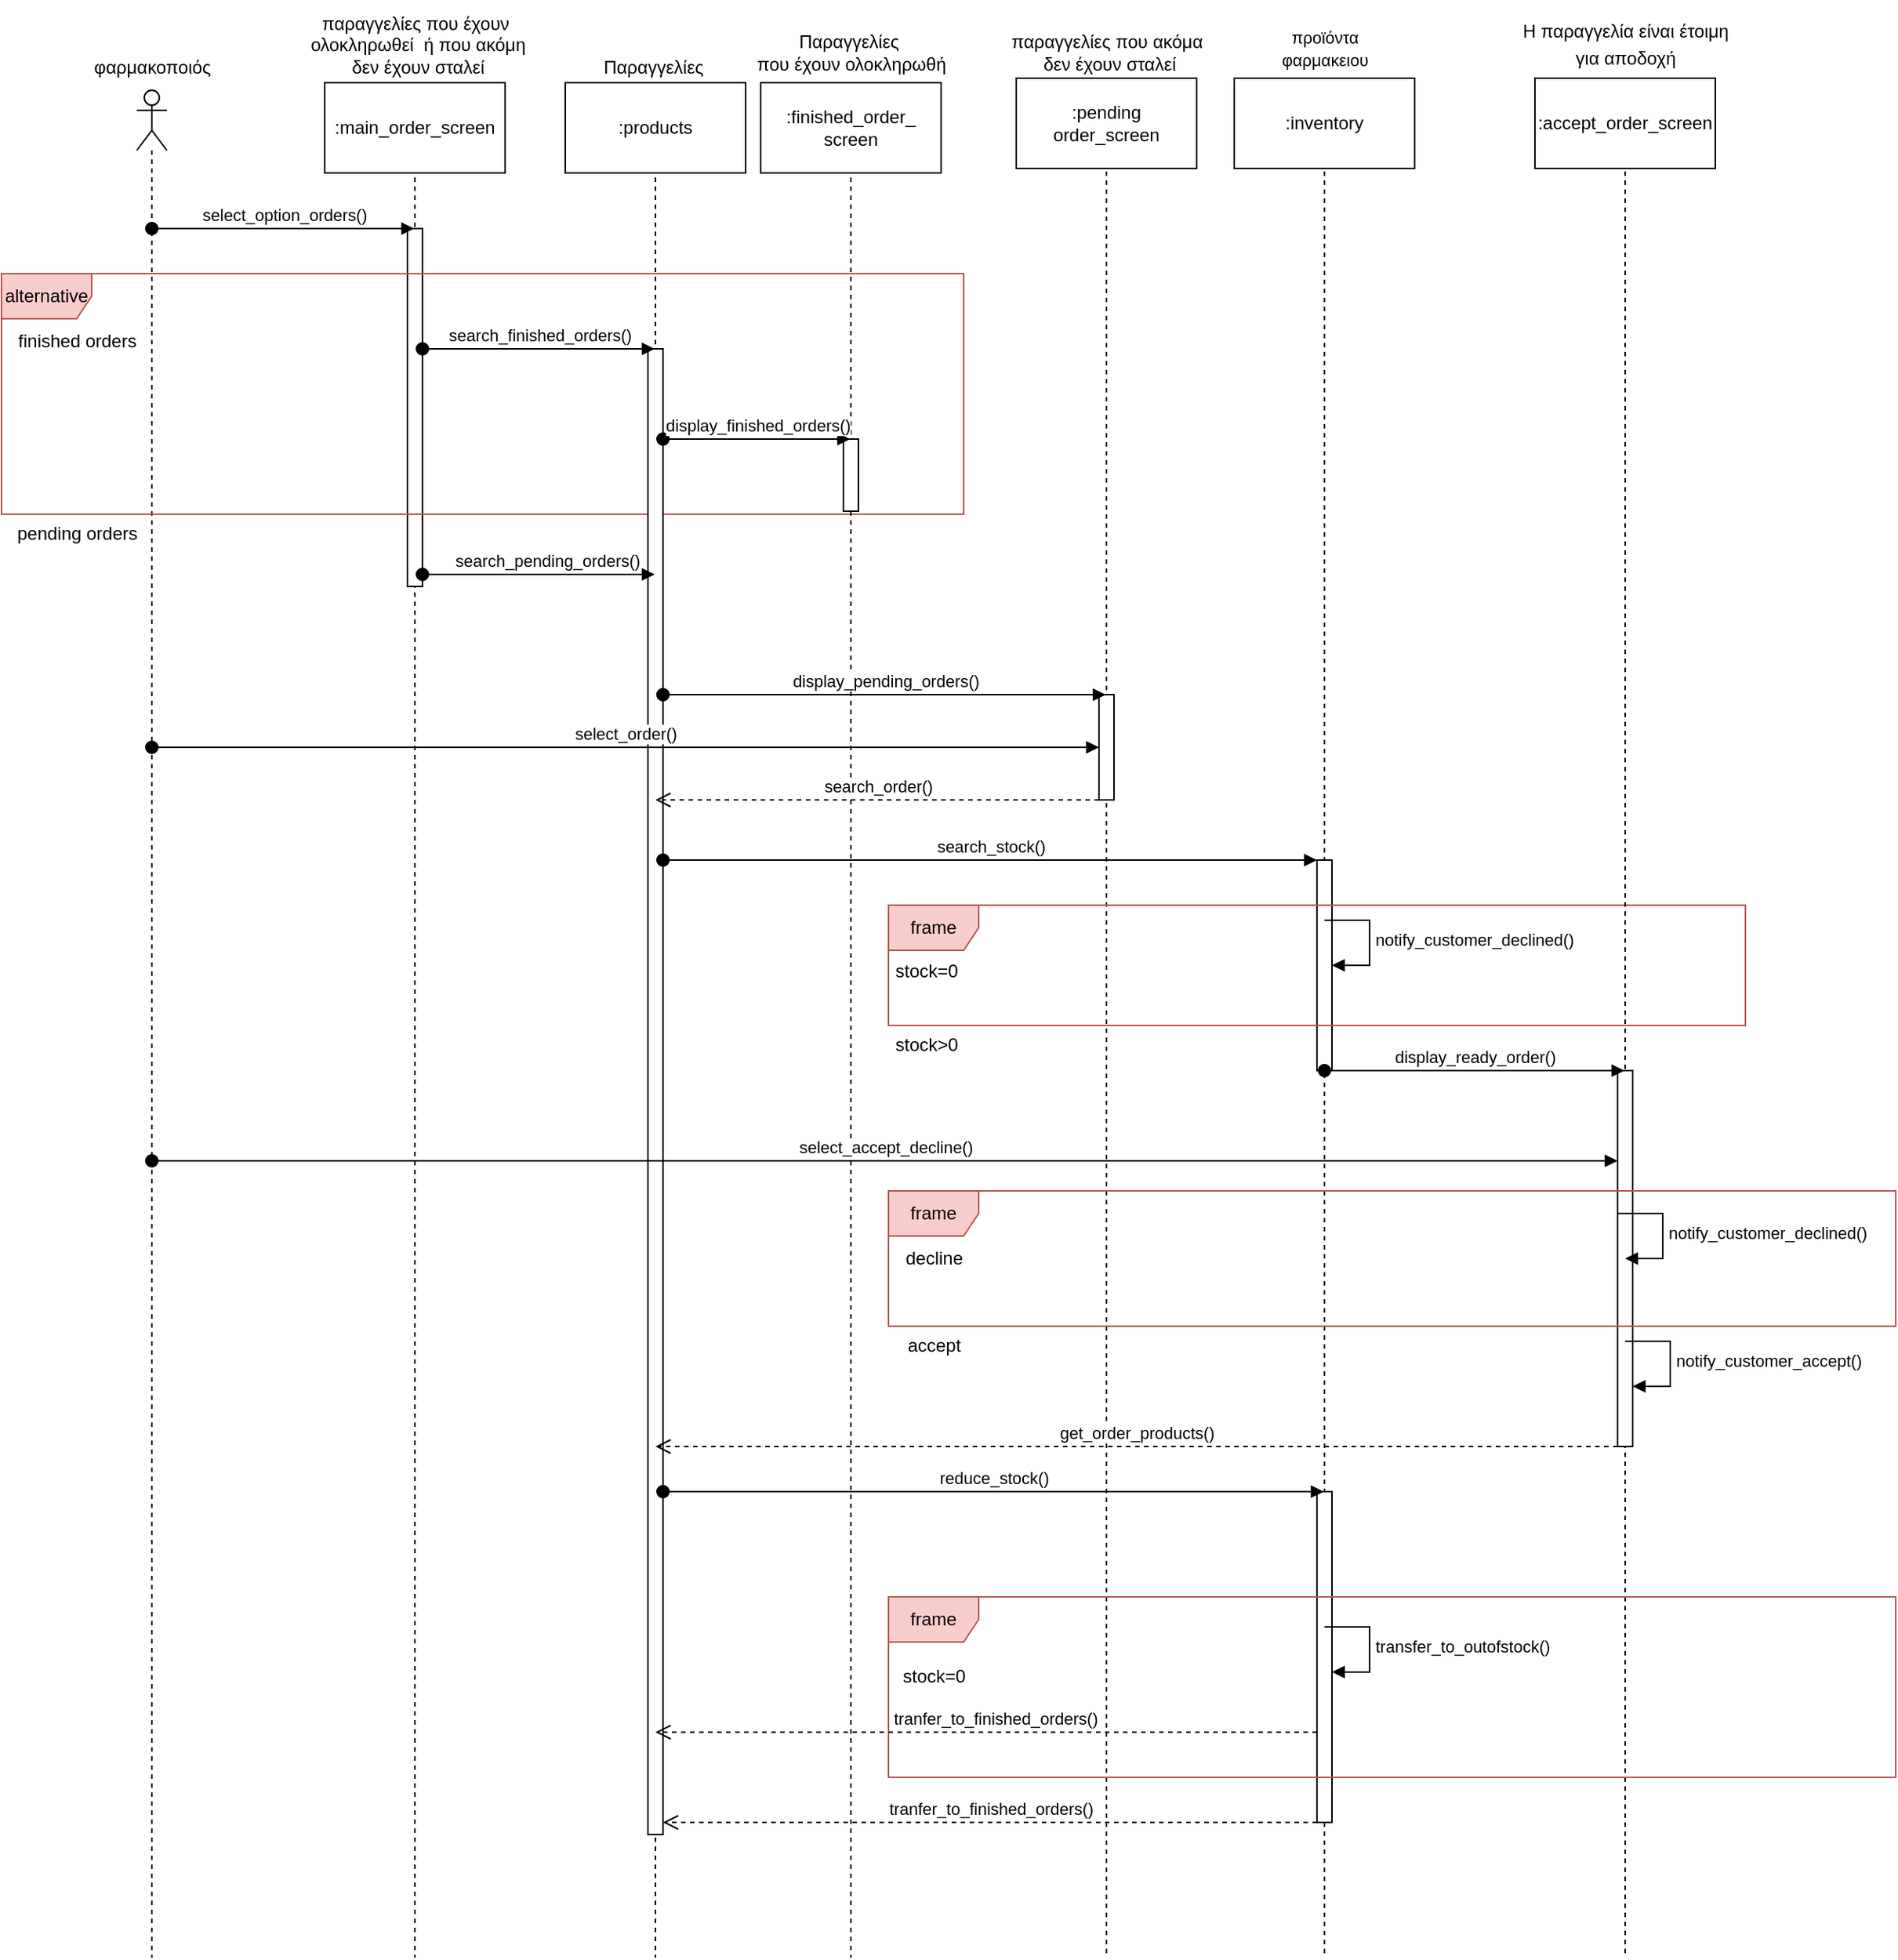 <mxfile version="21.2.8" type="device">
  <diagram name="Page-1" id="kONI2-lpgF3Xa1J8oByj">
    <mxGraphModel dx="1276" dy="606" grid="1" gridSize="10" guides="1" tooltips="1" connect="1" arrows="1" fold="1" page="1" pageScale="1" pageWidth="850" pageHeight="1100" math="0" shadow="0">
      <root>
        <mxCell id="0" />
        <mxCell id="1" parent="0" />
        <mxCell id="vUK2pE5NFXpl0ztqClt7-2" value="" style="shape=umlLifeline;perimeter=lifelinePerimeter;whiteSpace=wrap;html=1;container=1;dropTarget=0;collapsible=0;recursiveResize=0;outlineConnect=0;portConstraint=eastwest;newEdgeStyle={&quot;edgeStyle&quot;:&quot;elbowEdgeStyle&quot;,&quot;elbow&quot;:&quot;vertical&quot;,&quot;curved&quot;:0,&quot;rounded&quot;:0};participant=umlActor;" parent="1" vertex="1">
          <mxGeometry x="100" y="78" width="20" height="1242" as="geometry" />
        </mxCell>
        <mxCell id="vUK2pE5NFXpl0ztqClt7-3" value="φαρμακοποιός" style="text;html=1;align=center;verticalAlign=middle;resizable=0;points=[];autosize=1;strokeColor=none;fillColor=none;" parent="1" vertex="1">
          <mxGeometry x="60" y="48" width="100" height="30" as="geometry" />
        </mxCell>
        <mxCell id="vUK2pE5NFXpl0ztqClt7-4" value="" style="shape=umlLifeline;perimeter=lifelinePerimeter;whiteSpace=wrap;html=1;container=1;dropTarget=0;collapsible=0;recursiveResize=0;outlineConnect=0;portConstraint=eastwest;newEdgeStyle={&quot;edgeStyle&quot;:&quot;elbowEdgeStyle&quot;,&quot;elbow&quot;:&quot;vertical&quot;,&quot;curved&quot;:0,&quot;rounded&quot;:0};participant=umlBoundary;" parent="1" vertex="1">
          <mxGeometry x="260" y="78" width="50" height="1242" as="geometry" />
        </mxCell>
        <mxCell id="vUK2pE5NFXpl0ztqClt7-7" value="" style="html=1;points=[];perimeter=orthogonalPerimeter;outlineConnect=0;targetShapes=umlLifeline;portConstraint=eastwest;newEdgeStyle={&quot;edgeStyle&quot;:&quot;elbowEdgeStyle&quot;,&quot;elbow&quot;:&quot;vertical&quot;,&quot;curved&quot;:0,&quot;rounded&quot;:0};" parent="vUK2pE5NFXpl0ztqClt7-4" vertex="1">
          <mxGeometry x="20" y="92" width="10" height="238" as="geometry" />
        </mxCell>
        <mxCell id="vUK2pE5NFXpl0ztqClt7-5" value="παραγγελίες που έχουν&lt;br&gt;&amp;nbsp;ολοκληρωθεί&amp;nbsp; ή που ακόμη&lt;br&gt;&amp;nbsp;δεν έχουν σταλεί" style="text;html=1;align=center;verticalAlign=middle;resizable=0;points=[];autosize=1;strokeColor=none;fillColor=none;" parent="1" vertex="1">
          <mxGeometry x="200" y="18" width="170" height="60" as="geometry" />
        </mxCell>
        <mxCell id="vUK2pE5NFXpl0ztqClt7-6" value="select_option_orders()" style="html=1;verticalAlign=bottom;startArrow=oval;startFill=1;endArrow=block;startSize=8;edgeStyle=elbowEdgeStyle;elbow=vertical;curved=0;rounded=0;" parent="1" source="vUK2pE5NFXpl0ztqClt7-2" target="vUK2pE5NFXpl0ztqClt7-4" edge="1">
          <mxGeometry width="60" relative="1" as="geometry">
            <mxPoint x="150" y="160" as="sourcePoint" />
            <mxPoint x="210" y="160" as="targetPoint" />
            <Array as="points">
              <mxPoint x="250" y="170" />
            </Array>
          </mxGeometry>
        </mxCell>
        <mxCell id="vUK2pE5NFXpl0ztqClt7-8" value="alternative" style="shape=umlFrame;whiteSpace=wrap;html=1;pointerEvents=0;fillColor=#f8cecc;strokeColor=#b85450;" parent="1" vertex="1">
          <mxGeometry x="10" y="200" width="640" height="160" as="geometry" />
        </mxCell>
        <mxCell id="vUK2pE5NFXpl0ztqClt7-9" value="finished orders" style="text;html=1;align=center;verticalAlign=middle;resizable=0;points=[];autosize=1;strokeColor=none;fillColor=none;" parent="1" vertex="1">
          <mxGeometry x="10" y="230" width="100" height="30" as="geometry" />
        </mxCell>
        <mxCell id="vUK2pE5NFXpl0ztqClt7-10" value="" style="shape=umlLifeline;perimeter=lifelinePerimeter;whiteSpace=wrap;html=1;container=1;dropTarget=0;collapsible=0;recursiveResize=0;outlineConnect=0;portConstraint=eastwest;newEdgeStyle={&quot;edgeStyle&quot;:&quot;elbowEdgeStyle&quot;,&quot;elbow&quot;:&quot;vertical&quot;,&quot;curved&quot;:0,&quot;rounded&quot;:0};participant=umlEntity;" parent="1" vertex="1">
          <mxGeometry x="425" y="78" width="40" height="1242" as="geometry" />
        </mxCell>
        <mxCell id="vUK2pE5NFXpl0ztqClt7-13" value="" style="html=1;points=[];perimeter=orthogonalPerimeter;outlineConnect=0;targetShapes=umlLifeline;portConstraint=eastwest;newEdgeStyle={&quot;edgeStyle&quot;:&quot;elbowEdgeStyle&quot;,&quot;elbow&quot;:&quot;vertical&quot;,&quot;curved&quot;:0,&quot;rounded&quot;:0};" parent="vUK2pE5NFXpl0ztqClt7-10" vertex="1">
          <mxGeometry x="15" y="172" width="10" height="988" as="geometry" />
        </mxCell>
        <mxCell id="vUK2pE5NFXpl0ztqClt7-11" value="Παραγγελίες&amp;nbsp;" style="text;html=1;align=center;verticalAlign=middle;resizable=0;points=[];autosize=1;strokeColor=none;fillColor=none;" parent="1" vertex="1">
          <mxGeometry x="400" y="48" width="90" height="30" as="geometry" />
        </mxCell>
        <mxCell id="vUK2pE5NFXpl0ztqClt7-12" value="search_finished_orders()" style="html=1;verticalAlign=bottom;startArrow=oval;startFill=1;endArrow=block;startSize=8;edgeStyle=elbowEdgeStyle;elbow=vertical;curved=0;rounded=0;" parent="1" source="vUK2pE5NFXpl0ztqClt7-7" target="vUK2pE5NFXpl0ztqClt7-10" edge="1">
          <mxGeometry width="60" relative="1" as="geometry">
            <mxPoint x="350" y="250" as="sourcePoint" />
            <mxPoint x="410" y="250" as="targetPoint" />
            <Array as="points">
              <mxPoint x="420" y="250" />
            </Array>
          </mxGeometry>
        </mxCell>
        <mxCell id="vUK2pE5NFXpl0ztqClt7-14" value="" style="shape=umlLifeline;perimeter=lifelinePerimeter;whiteSpace=wrap;html=1;container=1;dropTarget=0;collapsible=0;recursiveResize=0;outlineConnect=0;portConstraint=eastwest;newEdgeStyle={&quot;edgeStyle&quot;:&quot;elbowEdgeStyle&quot;,&quot;elbow&quot;:&quot;vertical&quot;,&quot;curved&quot;:0,&quot;rounded&quot;:0};participant=umlBoundary;" parent="1" vertex="1">
          <mxGeometry x="550" y="78" width="50" height="1242" as="geometry" />
        </mxCell>
        <mxCell id="vUK2pE5NFXpl0ztqClt7-17" value="" style="html=1;points=[];perimeter=orthogonalPerimeter;outlineConnect=0;targetShapes=umlLifeline;portConstraint=eastwest;newEdgeStyle={&quot;edgeStyle&quot;:&quot;elbowEdgeStyle&quot;,&quot;elbow&quot;:&quot;vertical&quot;,&quot;curved&quot;:0,&quot;rounded&quot;:0};" parent="vUK2pE5NFXpl0ztqClt7-14" vertex="1">
          <mxGeometry x="20" y="232" width="10" height="48" as="geometry" />
        </mxCell>
        <mxCell id="vUK2pE5NFXpl0ztqClt7-15" value="Παραγγελίες&amp;nbsp;&lt;br&gt;που έχουν ολοκληρωθή" style="text;html=1;align=center;verticalAlign=middle;resizable=0;points=[];autosize=1;strokeColor=none;fillColor=none;" parent="1" vertex="1">
          <mxGeometry x="500" y="33" width="150" height="40" as="geometry" />
        </mxCell>
        <mxCell id="vUK2pE5NFXpl0ztqClt7-16" value="display_finished_orders()" style="html=1;verticalAlign=bottom;startArrow=oval;startFill=1;endArrow=block;startSize=8;edgeStyle=elbowEdgeStyle;elbow=vertical;curved=0;rounded=0;" parent="1" source="vUK2pE5NFXpl0ztqClt7-13" target="vUK2pE5NFXpl0ztqClt7-14" edge="1">
          <mxGeometry width="60" relative="1" as="geometry">
            <mxPoint x="480" y="299.5" as="sourcePoint" />
            <mxPoint x="540" y="299.5" as="targetPoint" />
            <Array as="points">
              <mxPoint x="490" y="310" />
              <mxPoint x="550" y="310" />
            </Array>
          </mxGeometry>
        </mxCell>
        <mxCell id="vUK2pE5NFXpl0ztqClt7-18" value="" style="shape=umlLifeline;perimeter=lifelinePerimeter;whiteSpace=wrap;html=1;container=1;dropTarget=0;collapsible=0;recursiveResize=0;outlineConnect=0;portConstraint=eastwest;newEdgeStyle={&quot;edgeStyle&quot;:&quot;elbowEdgeStyle&quot;,&quot;elbow&quot;:&quot;vertical&quot;,&quot;curved&quot;:0,&quot;rounded&quot;:0};participant=umlBoundary;" parent="1" vertex="1">
          <mxGeometry x="720" y="80" width="50" height="1240" as="geometry" />
        </mxCell>
        <mxCell id="vUK2pE5NFXpl0ztqClt7-25" value="" style="html=1;points=[];perimeter=orthogonalPerimeter;outlineConnect=0;targetShapes=umlLifeline;portConstraint=eastwest;newEdgeStyle={&quot;edgeStyle&quot;:&quot;elbowEdgeStyle&quot;,&quot;elbow&quot;:&quot;vertical&quot;,&quot;curved&quot;:0,&quot;rounded&quot;:0};" parent="vUK2pE5NFXpl0ztqClt7-18" vertex="1">
          <mxGeometry x="20" y="400" width="10" height="70" as="geometry" />
        </mxCell>
        <mxCell id="vUK2pE5NFXpl0ztqClt7-19" value="search_pending_orders()" style="html=1;verticalAlign=bottom;startArrow=oval;startFill=1;endArrow=block;startSize=8;edgeStyle=elbowEdgeStyle;elbow=vertical;curved=0;rounded=0;" parent="1" source="vUK2pE5NFXpl0ztqClt7-7" target="vUK2pE5NFXpl0ztqClt7-10" edge="1">
          <mxGeometry x="0.077" width="60" relative="1" as="geometry">
            <mxPoint x="460" y="400" as="sourcePoint" />
            <mxPoint x="430" y="400" as="targetPoint" />
            <Array as="points">
              <mxPoint x="400" y="400" />
              <mxPoint x="420" y="410" />
            </Array>
            <mxPoint as="offset" />
          </mxGeometry>
        </mxCell>
        <mxCell id="vUK2pE5NFXpl0ztqClt7-22" value="pending orders" style="text;html=1;align=center;verticalAlign=middle;resizable=0;points=[];autosize=1;strokeColor=none;fillColor=none;" parent="1" vertex="1">
          <mxGeometry x="10" y="358" width="100" height="30" as="geometry" />
        </mxCell>
        <mxCell id="vUK2pE5NFXpl0ztqClt7-23" value="παραγγελίες που ακόμα&lt;br&gt;&amp;nbsp;δεν έχουν σταλεί" style="text;html=1;align=center;verticalAlign=middle;resizable=0;points=[];autosize=1;strokeColor=none;fillColor=none;" parent="1" vertex="1">
          <mxGeometry x="670" y="33" width="150" height="40" as="geometry" />
        </mxCell>
        <mxCell id="vUK2pE5NFXpl0ztqClt7-24" value="display_pending_orders()" style="html=1;verticalAlign=bottom;startArrow=oval;startFill=1;endArrow=block;startSize=8;edgeStyle=elbowEdgeStyle;elbow=vertical;curved=0;rounded=0;" parent="1" target="vUK2pE5NFXpl0ztqClt7-18" edge="1">
          <mxGeometry width="60" relative="1" as="geometry">
            <mxPoint x="450" y="480" as="sourcePoint" />
            <mxPoint x="660" y="590" as="targetPoint" />
            <Array as="points">
              <mxPoint x="670" y="480" />
            </Array>
          </mxGeometry>
        </mxCell>
        <mxCell id="vUK2pE5NFXpl0ztqClt7-26" value="select_order()" style="html=1;verticalAlign=bottom;startArrow=oval;startFill=1;endArrow=block;startSize=8;edgeStyle=elbowEdgeStyle;elbow=vertical;curved=0;rounded=0;" parent="1" source="vUK2pE5NFXpl0ztqClt7-2" target="vUK2pE5NFXpl0ztqClt7-25" edge="1">
          <mxGeometry width="60" relative="1" as="geometry">
            <mxPoint x="600" y="590" as="sourcePoint" />
            <mxPoint x="660" y="590" as="targetPoint" />
          </mxGeometry>
        </mxCell>
        <mxCell id="vUK2pE5NFXpl0ztqClt7-27" value="" style="shape=umlLifeline;perimeter=lifelinePerimeter;whiteSpace=wrap;html=1;container=1;dropTarget=0;collapsible=0;recursiveResize=0;outlineConnect=0;portConstraint=eastwest;newEdgeStyle={&quot;edgeStyle&quot;:&quot;elbowEdgeStyle&quot;,&quot;elbow&quot;:&quot;vertical&quot;,&quot;curved&quot;:0,&quot;rounded&quot;:0};participant=umlEntity;" parent="1" vertex="1">
          <mxGeometry x="870" y="80" width="40" height="1240" as="geometry" />
        </mxCell>
        <mxCell id="vUK2pE5NFXpl0ztqClt7-31" value="" style="html=1;points=[];perimeter=orthogonalPerimeter;outlineConnect=0;targetShapes=umlLifeline;portConstraint=eastwest;newEdgeStyle={&quot;edgeStyle&quot;:&quot;elbowEdgeStyle&quot;,&quot;elbow&quot;:&quot;vertical&quot;,&quot;curved&quot;:0,&quot;rounded&quot;:0};" parent="vUK2pE5NFXpl0ztqClt7-27" vertex="1">
          <mxGeometry x="15" y="510" width="10" height="140" as="geometry" />
        </mxCell>
        <mxCell id="vUK2pE5NFXpl0ztqClt7-59" value="" style="html=1;points=[];perimeter=orthogonalPerimeter;outlineConnect=0;targetShapes=umlLifeline;portConstraint=eastwest;newEdgeStyle={&quot;edgeStyle&quot;:&quot;elbowEdgeStyle&quot;,&quot;elbow&quot;:&quot;vertical&quot;,&quot;curved&quot;:0,&quot;rounded&quot;:0};" parent="vUK2pE5NFXpl0ztqClt7-27" vertex="1">
          <mxGeometry x="15" y="930" width="10" height="220" as="geometry" />
        </mxCell>
        <mxCell id="vUK2pE5NFXpl0ztqClt7-29" value="&lt;font style=&quot;font-size: 11px;&quot;&gt;προϊόντα&lt;br style=&quot;border-color: var(--border-color); background-color: rgb(255, 255, 255);&quot;&gt;&lt;span style=&quot;background-color: rgb(255, 255, 255);&quot;&gt;φαρμακειου&lt;/span&gt;&lt;/font&gt;" style="text;html=1;align=center;verticalAlign=middle;resizable=0;points=[];autosize=1;strokeColor=none;fillColor=none;" parent="1" vertex="1">
          <mxGeometry x="850" y="30" width="80" height="40" as="geometry" />
        </mxCell>
        <mxCell id="vUK2pE5NFXpl0ztqClt7-32" value="frame" style="shape=umlFrame;whiteSpace=wrap;html=1;pointerEvents=0;fillColor=#f8cecc;strokeColor=#b85450;" parent="1" vertex="1">
          <mxGeometry x="600" y="620" width="570" height="80" as="geometry" />
        </mxCell>
        <mxCell id="vUK2pE5NFXpl0ztqClt7-33" value="stock=0" style="text;html=1;align=center;verticalAlign=middle;resizable=0;points=[];autosize=1;strokeColor=none;fillColor=none;" parent="1" vertex="1">
          <mxGeometry x="590" y="649" width="70" height="30" as="geometry" />
        </mxCell>
        <mxCell id="vUK2pE5NFXpl0ztqClt7-35" value="notify_customer_declined()" style="html=1;align=left;spacingLeft=2;endArrow=block;rounded=0;edgeStyle=orthogonalEdgeStyle;curved=0;rounded=0;" parent="1" edge="1">
          <mxGeometry relative="1" as="geometry">
            <mxPoint x="890" y="630" as="sourcePoint" />
            <Array as="points">
              <mxPoint x="920" y="630" />
              <mxPoint x="920" y="660" />
            </Array>
            <mxPoint x="895" y="660" as="targetPoint" />
          </mxGeometry>
        </mxCell>
        <mxCell id="vUK2pE5NFXpl0ztqClt7-37" value="stock&amp;gt;0" style="text;html=1;align=center;verticalAlign=middle;resizable=0;points=[];autosize=1;strokeColor=none;fillColor=none;" parent="1" vertex="1">
          <mxGeometry x="590" y="698" width="70" height="30" as="geometry" />
        </mxCell>
        <mxCell id="vUK2pE5NFXpl0ztqClt7-38" value="search_order()" style="html=1;verticalAlign=bottom;endArrow=open;dashed=1;endSize=8;edgeStyle=elbowEdgeStyle;elbow=vertical;curved=0;rounded=0;" parent="1" source="vUK2pE5NFXpl0ztqClt7-25" target="vUK2pE5NFXpl0ztqClt7-10" edge="1">
          <mxGeometry relative="1" as="geometry">
            <mxPoint x="570" y="540" as="sourcePoint" />
            <mxPoint x="490" y="540" as="targetPoint" />
            <Array as="points">
              <mxPoint x="540" y="550" />
              <mxPoint x="510" y="560" />
            </Array>
          </mxGeometry>
        </mxCell>
        <mxCell id="vUK2pE5NFXpl0ztqClt7-41" value="search_stock()" style="html=1;verticalAlign=bottom;startArrow=oval;startFill=1;endArrow=block;startSize=8;edgeStyle=elbowEdgeStyle;elbow=vertical;curved=0;rounded=0;" parent="1" target="vUK2pE5NFXpl0ztqClt7-31" edge="1">
          <mxGeometry width="60" relative="1" as="geometry">
            <mxPoint x="450" y="590" as="sourcePoint" />
            <mxPoint x="720" y="590" as="targetPoint" />
            <Array as="points">
              <mxPoint x="850" y="590" />
              <mxPoint x="490" y="600" />
            </Array>
          </mxGeometry>
        </mxCell>
        <mxCell id="vUK2pE5NFXpl0ztqClt7-42" value="" style="shape=umlLifeline;perimeter=lifelinePerimeter;whiteSpace=wrap;html=1;container=1;dropTarget=0;collapsible=0;recursiveResize=0;outlineConnect=0;portConstraint=eastwest;newEdgeStyle={&quot;edgeStyle&quot;:&quot;elbowEdgeStyle&quot;,&quot;elbow&quot;:&quot;vertical&quot;,&quot;curved&quot;:0,&quot;rounded&quot;:0};participant=umlBoundary;" parent="1" vertex="1">
          <mxGeometry x="1065" y="80" width="50" height="1240" as="geometry" />
        </mxCell>
        <mxCell id="vUK2pE5NFXpl0ztqClt7-45" value="" style="html=1;points=[];perimeter=orthogonalPerimeter;outlineConnect=0;targetShapes=umlLifeline;portConstraint=eastwest;newEdgeStyle={&quot;edgeStyle&quot;:&quot;elbowEdgeStyle&quot;,&quot;elbow&quot;:&quot;vertical&quot;,&quot;curved&quot;:0,&quot;rounded&quot;:0};" parent="vUK2pE5NFXpl0ztqClt7-42" vertex="1">
          <mxGeometry x="20" y="650" width="10" height="250" as="geometry" />
        </mxCell>
        <mxCell id="vUK2pE5NFXpl0ztqClt7-43" value="&lt;font style=&quot;font-size: 12px;&quot;&gt;H&lt;span style=&quot;border-color: var(--border-color); background-color: rgb(255, 255, 255); line-height: 17.12px; font-family: Arial, sans-serif;&quot;&gt;&amp;nbsp;παραγγελία είναι έτοιμη&lt;br style=&quot;border-color: var(--border-color);&quot;&gt;για αποδοχή&lt;/span&gt;&lt;/font&gt;" style="text;html=1;align=center;verticalAlign=middle;resizable=0;points=[];autosize=1;strokeColor=none;fillColor=none;" parent="1" vertex="1">
          <mxGeometry x="1010" y="23" width="160" height="50" as="geometry" />
        </mxCell>
        <mxCell id="vUK2pE5NFXpl0ztqClt7-44" value="display_ready_order()" style="html=1;verticalAlign=bottom;startArrow=oval;startFill=1;endArrow=block;startSize=8;edgeStyle=elbowEdgeStyle;elbow=vertical;curved=0;rounded=0;" parent="1" source="vUK2pE5NFXpl0ztqClt7-27" target="vUK2pE5NFXpl0ztqClt7-42" edge="1">
          <mxGeometry width="60" relative="1" as="geometry">
            <mxPoint x="970" y="740" as="sourcePoint" />
            <mxPoint x="1030" y="740" as="targetPoint" />
            <Array as="points">
              <mxPoint x="1030" y="730" />
            </Array>
          </mxGeometry>
        </mxCell>
        <mxCell id="vUK2pE5NFXpl0ztqClt7-46" value="select_accept_decline()" style="html=1;verticalAlign=bottom;startArrow=oval;startFill=1;endArrow=block;startSize=8;edgeStyle=elbowEdgeStyle;elbow=vertical;curved=0;rounded=0;" parent="1" source="vUK2pE5NFXpl0ztqClt7-2" target="vUK2pE5NFXpl0ztqClt7-45" edge="1">
          <mxGeometry width="60" relative="1" as="geometry">
            <mxPoint x="150" y="740" as="sourcePoint" />
            <mxPoint x="210" y="740" as="targetPoint" />
            <Array as="points">
              <mxPoint x="1020" y="790" />
            </Array>
          </mxGeometry>
        </mxCell>
        <mxCell id="vUK2pE5NFXpl0ztqClt7-47" value="frame" style="shape=umlFrame;whiteSpace=wrap;html=1;pointerEvents=0;fillColor=#f8cecc;strokeColor=#b85450;" parent="1" vertex="1">
          <mxGeometry x="600" y="810" width="670" height="90" as="geometry" />
        </mxCell>
        <mxCell id="vUK2pE5NFXpl0ztqClt7-48" value="decline" style="text;html=1;align=center;verticalAlign=middle;resizable=0;points=[];autosize=1;strokeColor=none;fillColor=none;" parent="1" vertex="1">
          <mxGeometry x="600" y="840" width="60" height="30" as="geometry" />
        </mxCell>
        <mxCell id="vUK2pE5NFXpl0ztqClt7-50" value="notify_customer_declined()" style="html=1;align=left;spacingLeft=2;endArrow=block;rounded=0;edgeStyle=orthogonalEdgeStyle;curved=0;rounded=0;" parent="1" edge="1">
          <mxGeometry relative="1" as="geometry">
            <mxPoint x="1085" y="825" as="sourcePoint" />
            <Array as="points">
              <mxPoint x="1115" y="855" />
            </Array>
            <mxPoint x="1090" y="855" as="targetPoint" />
          </mxGeometry>
        </mxCell>
        <mxCell id="vUK2pE5NFXpl0ztqClt7-53" value="accept" style="text;html=1;align=center;verticalAlign=middle;resizable=0;points=[];autosize=1;strokeColor=none;fillColor=none;" parent="1" vertex="1">
          <mxGeometry x="600" y="898" width="60" height="30" as="geometry" />
        </mxCell>
        <mxCell id="vUK2pE5NFXpl0ztqClt7-57" value="notify_customer_accept()" style="html=1;align=left;spacingLeft=2;endArrow=block;rounded=0;edgeStyle=orthogonalEdgeStyle;curved=0;rounded=0;" parent="1" edge="1">
          <mxGeometry x="0.012" relative="1" as="geometry">
            <mxPoint x="1090" y="910" as="sourcePoint" />
            <Array as="points">
              <mxPoint x="1120" y="940" />
            </Array>
            <mxPoint x="1095" y="940" as="targetPoint" />
            <mxPoint as="offset" />
          </mxGeometry>
        </mxCell>
        <mxCell id="vUK2pE5NFXpl0ztqClt7-58" value="get_order_products()" style="html=1;verticalAlign=bottom;endArrow=open;dashed=1;endSize=8;edgeStyle=elbowEdgeStyle;elbow=vertical;curved=0;rounded=0;" parent="1" source="vUK2pE5NFXpl0ztqClt7-45" target="vUK2pE5NFXpl0ztqClt7-10" edge="1">
          <mxGeometry relative="1" as="geometry">
            <mxPoint x="1040" y="980" as="sourcePoint" />
            <mxPoint x="960" y="980" as="targetPoint" />
            <Array as="points">
              <mxPoint x="930" y="980" />
            </Array>
          </mxGeometry>
        </mxCell>
        <mxCell id="vUK2pE5NFXpl0ztqClt7-60" value="frame" style="shape=umlFrame;whiteSpace=wrap;html=1;pointerEvents=0;fillColor=#f8cecc;strokeColor=#b85450;" parent="1" vertex="1">
          <mxGeometry x="600" y="1080" width="670" height="120" as="geometry" />
        </mxCell>
        <mxCell id="vUK2pE5NFXpl0ztqClt7-61" value="reduce_stock()" style="html=1;verticalAlign=bottom;startArrow=oval;startFill=1;endArrow=block;startSize=8;edgeStyle=elbowEdgeStyle;elbow=vertical;curved=0;rounded=0;" parent="1" source="vUK2pE5NFXpl0ztqClt7-13" target="vUK2pE5NFXpl0ztqClt7-27" edge="1">
          <mxGeometry width="60" relative="1" as="geometry">
            <mxPoint x="670" y="1010" as="sourcePoint" />
            <mxPoint x="730" y="1010" as="targetPoint" />
            <Array as="points">
              <mxPoint x="800" y="1010" />
            </Array>
          </mxGeometry>
        </mxCell>
        <mxCell id="vUK2pE5NFXpl0ztqClt7-62" value="stock=0" style="text;html=1;align=center;verticalAlign=middle;resizable=0;points=[];autosize=1;strokeColor=none;fillColor=none;" parent="1" vertex="1">
          <mxGeometry x="595" y="1118" width="70" height="30" as="geometry" />
        </mxCell>
        <mxCell id="vUK2pE5NFXpl0ztqClt7-64" value="transfer_to_outofstock()" style="html=1;align=left;spacingLeft=2;endArrow=block;rounded=0;edgeStyle=orthogonalEdgeStyle;curved=0;rounded=0;" parent="1" edge="1">
          <mxGeometry relative="1" as="geometry">
            <mxPoint x="890" y="1100" as="sourcePoint" />
            <Array as="points">
              <mxPoint x="920" y="1130" />
            </Array>
            <mxPoint x="895" y="1130" as="targetPoint" />
          </mxGeometry>
        </mxCell>
        <mxCell id="vUK2pE5NFXpl0ztqClt7-65" value="tranfer_to_finished_orders()" style="html=1;verticalAlign=bottom;endArrow=open;dashed=1;endSize=8;edgeStyle=elbowEdgeStyle;elbow=vertical;curved=0;rounded=0;" parent="1" source="vUK2pE5NFXpl0ztqClt7-59" target="vUK2pE5NFXpl0ztqClt7-10" edge="1">
          <mxGeometry x="-0.024" relative="1" as="geometry">
            <mxPoint x="690" y="1179.5" as="sourcePoint" />
            <mxPoint x="610" y="1179.5" as="targetPoint" />
            <Array as="points">
              <mxPoint x="850" y="1170" />
            </Array>
            <mxPoint as="offset" />
          </mxGeometry>
        </mxCell>
        <mxCell id="vUK2pE5NFXpl0ztqClt7-68" value="tranfer_to_finished_orders()" style="html=1;verticalAlign=bottom;endArrow=open;dashed=1;endSize=8;edgeStyle=elbowEdgeStyle;elbow=vertical;curved=0;rounded=0;" parent="1" source="vUK2pE5NFXpl0ztqClt7-59" target="vUK2pE5NFXpl0ztqClt7-13" edge="1">
          <mxGeometry relative="1" as="geometry">
            <mxPoint x="690" y="1220" as="sourcePoint" />
            <mxPoint x="245" y="1220" as="targetPoint" />
            <Array as="points">
              <mxPoint x="480" y="1230" />
            </Array>
          </mxGeometry>
        </mxCell>
        <mxCell id="s2-HetEQDLqAQhIi1REy-1" value=":main_order_screen" style="whiteSpace=wrap;html=1;" parent="1" vertex="1">
          <mxGeometry x="225" y="73" width="120" height="60" as="geometry" />
        </mxCell>
        <mxCell id="s2-HetEQDLqAQhIi1REy-2" value=":products" style="whiteSpace=wrap;html=1;" parent="1" vertex="1">
          <mxGeometry x="385" y="73" width="120" height="60" as="geometry" />
        </mxCell>
        <mxCell id="s2-HetEQDLqAQhIi1REy-3" value=":finished_order_&lt;br&gt;screen" style="whiteSpace=wrap;html=1;" parent="1" vertex="1">
          <mxGeometry x="515" y="73" width="120" height="60" as="geometry" />
        </mxCell>
        <mxCell id="s2-HetEQDLqAQhIi1REy-4" value=":pending order_screen" style="whiteSpace=wrap;html=1;" parent="1" vertex="1">
          <mxGeometry x="685" y="70" width="120" height="60" as="geometry" />
        </mxCell>
        <mxCell id="s2-HetEQDLqAQhIi1REy-6" value=":inventory" style="whiteSpace=wrap;html=1;" parent="1" vertex="1">
          <mxGeometry x="830" y="70" width="120" height="60" as="geometry" />
        </mxCell>
        <mxCell id="s2-HetEQDLqAQhIi1REy-7" value=":accept_order_screen" style="whiteSpace=wrap;html=1;" parent="1" vertex="1">
          <mxGeometry x="1030" y="70" width="120" height="60" as="geometry" />
        </mxCell>
      </root>
    </mxGraphModel>
  </diagram>
</mxfile>
